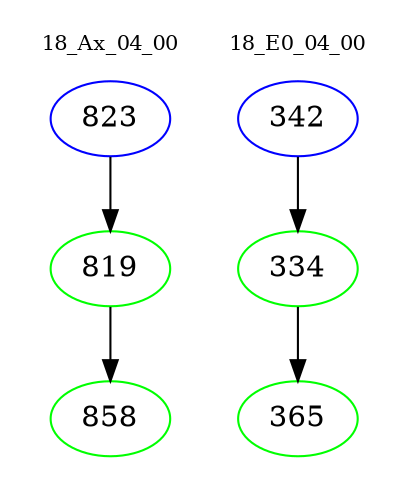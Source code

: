 digraph{
subgraph cluster_0 {
color = white
label = "18_Ax_04_00";
fontsize=10;
T0_823 [label="823", color="blue"]
T0_823 -> T0_819 [color="black"]
T0_819 [label="819", color="green"]
T0_819 -> T0_858 [color="black"]
T0_858 [label="858", color="green"]
}
subgraph cluster_1 {
color = white
label = "18_E0_04_00";
fontsize=10;
T1_342 [label="342", color="blue"]
T1_342 -> T1_334 [color="black"]
T1_334 [label="334", color="green"]
T1_334 -> T1_365 [color="black"]
T1_365 [label="365", color="green"]
}
}
